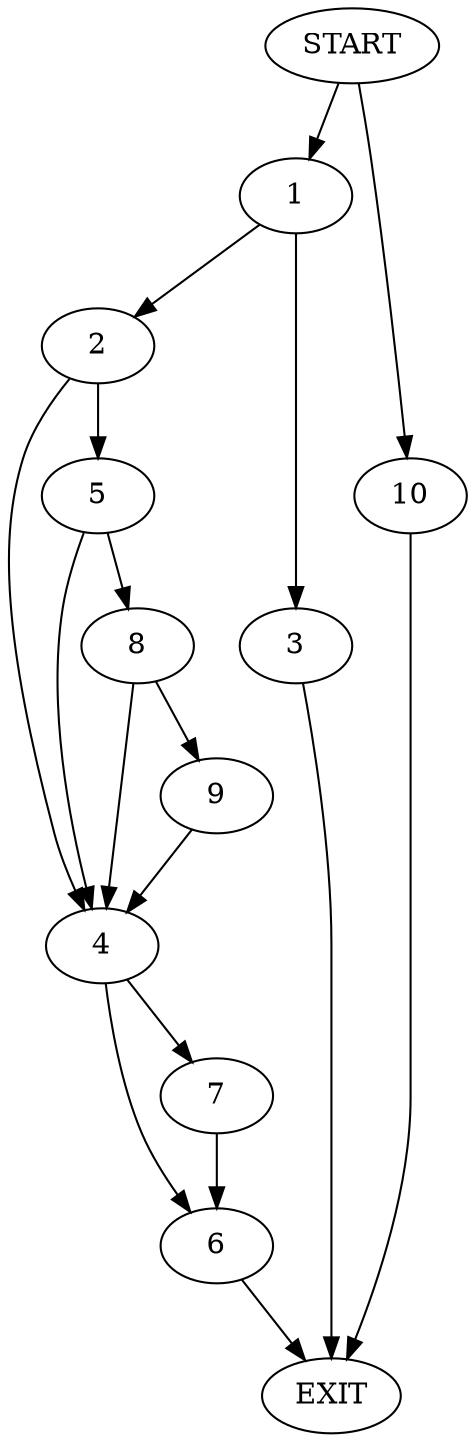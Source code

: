 digraph {
0 [label="START"]
11 [label="EXIT"]
0 -> 1
1 -> 2
1 -> 3
3 -> 11
2 -> 4
2 -> 5
4 -> 6
4 -> 7
5 -> 8
5 -> 4
8 -> 4
8 -> 9
9 -> 4
7 -> 6
6 -> 11
0 -> 10
10 -> 11
}

